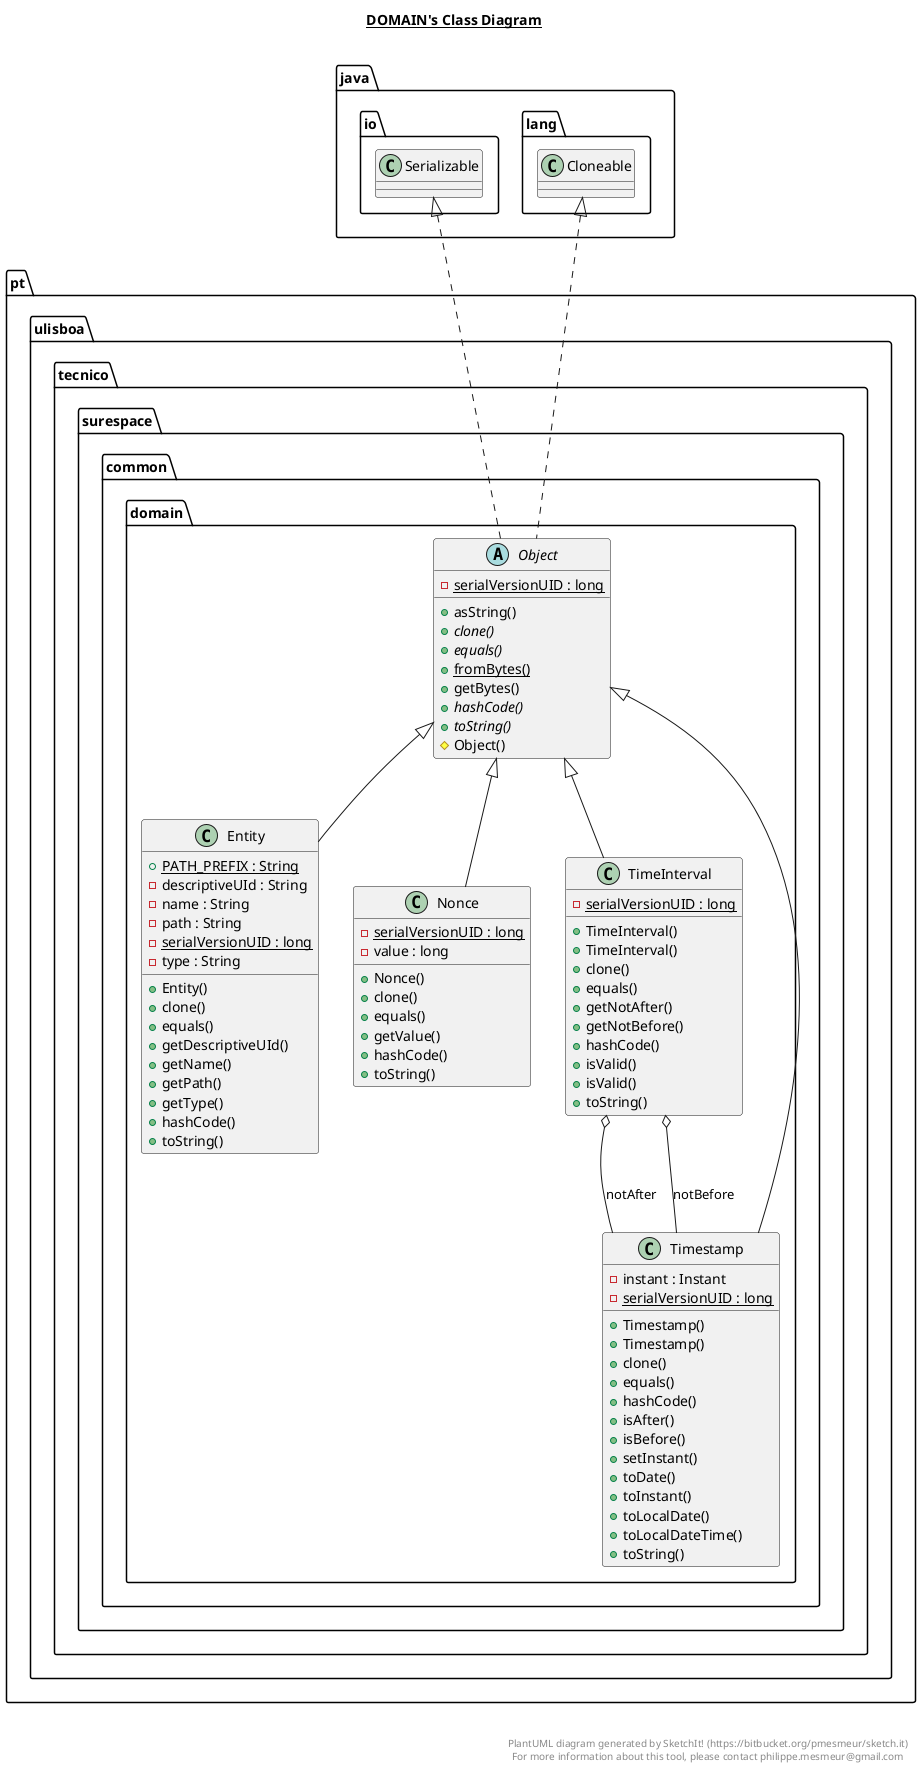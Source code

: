 @startuml

title __DOMAIN's Class Diagram__\n

  namespace pt.ulisboa.tecnico.surespace.common.domain {
    class pt.ulisboa.tecnico.surespace.common.domain.Entity {
        {static} + PATH_PREFIX : String
        - descriptiveUId : String
        - name : String
        - path : String
        {static} - serialVersionUID : long
        - type : String
        + Entity()
        + clone()
        + equals()
        + getDescriptiveUId()
        + getName()
        + getPath()
        + getType()
        + hashCode()
        + toString()
    }
  }
  

  namespace pt.ulisboa.tecnico.surespace.common.domain {
    class pt.ulisboa.tecnico.surespace.common.domain.Nonce {
        {static} - serialVersionUID : long
        - value : long
        + Nonce()
        + clone()
        + equals()
        + getValue()
        + hashCode()
        + toString()
    }
  }
  

  namespace pt.ulisboa.tecnico.surespace.common.domain {
    abstract class pt.ulisboa.tecnico.surespace.common.domain.Object {
        {static} - serialVersionUID : long
        + asString()
        {abstract} + clone()
        {abstract} + equals()
        {static} + fromBytes()
        + getBytes()
        {abstract} + hashCode()
        {abstract} + toString()
        # Object()
    }
  }
  

  namespace pt.ulisboa.tecnico.surespace.common.domain {
    class pt.ulisboa.tecnico.surespace.common.domain.TimeInterval {
        {static} - serialVersionUID : long
        + TimeInterval()
        + TimeInterval()
        + clone()
        + equals()
        + getNotAfter()
        + getNotBefore()
        + hashCode()
        + isValid()
        + isValid()
        + toString()
    }
  }
  

  namespace pt.ulisboa.tecnico.surespace.common.domain {
    class pt.ulisboa.tecnico.surespace.common.domain.Timestamp {
        - instant : Instant
        {static} - serialVersionUID : long
        + Timestamp()
        + Timestamp()
        + clone()
        + equals()
        + hashCode()
        + isAfter()
        + isBefore()
        + setInstant()
        + toDate()
        + toInstant()
        + toLocalDate()
        + toLocalDateTime()
        + toString()
    }
  }
  

  pt.ulisboa.tecnico.surespace.common.domain.Entity -up-|> pt.ulisboa.tecnico.surespace.common.domain.Object
  pt.ulisboa.tecnico.surespace.common.domain.Nonce -up-|> pt.ulisboa.tecnico.surespace.common.domain.Object
  pt.ulisboa.tecnico.surespace.common.domain.Object .up.|> java.io.Serializable
  pt.ulisboa.tecnico.surespace.common.domain.Object .up.|> java.lang.Cloneable
  pt.ulisboa.tecnico.surespace.common.domain.TimeInterval -up-|> pt.ulisboa.tecnico.surespace.common.domain.Object
  pt.ulisboa.tecnico.surespace.common.domain.TimeInterval o-- pt.ulisboa.tecnico.surespace.common.domain.Timestamp : notAfter
  pt.ulisboa.tecnico.surespace.common.domain.TimeInterval o-- pt.ulisboa.tecnico.surespace.common.domain.Timestamp : notBefore
  pt.ulisboa.tecnico.surespace.common.domain.Timestamp -up-|> pt.ulisboa.tecnico.surespace.common.domain.Object


right footer


PlantUML diagram generated by SketchIt! (https://bitbucket.org/pmesmeur/sketch.it)
For more information about this tool, please contact philippe.mesmeur@gmail.com
endfooter

@enduml
